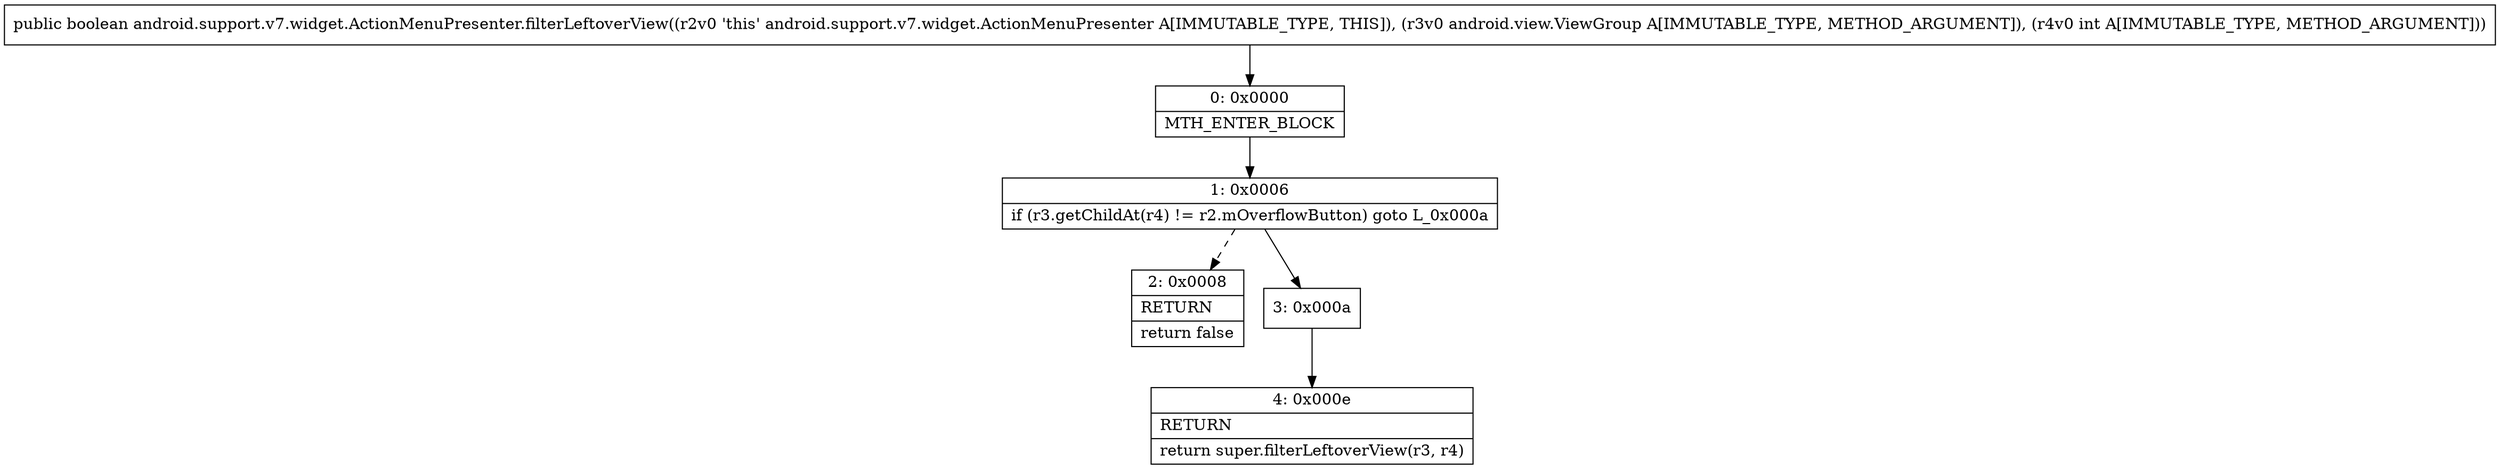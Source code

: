 digraph "CFG forandroid.support.v7.widget.ActionMenuPresenter.filterLeftoverView(Landroid\/view\/ViewGroup;I)Z" {
Node_0 [shape=record,label="{0\:\ 0x0000|MTH_ENTER_BLOCK\l}"];
Node_1 [shape=record,label="{1\:\ 0x0006|if (r3.getChildAt(r4) != r2.mOverflowButton) goto L_0x000a\l}"];
Node_2 [shape=record,label="{2\:\ 0x0008|RETURN\l|return false\l}"];
Node_3 [shape=record,label="{3\:\ 0x000a}"];
Node_4 [shape=record,label="{4\:\ 0x000e|RETURN\l|return super.filterLeftoverView(r3, r4)\l}"];
MethodNode[shape=record,label="{public boolean android.support.v7.widget.ActionMenuPresenter.filterLeftoverView((r2v0 'this' android.support.v7.widget.ActionMenuPresenter A[IMMUTABLE_TYPE, THIS]), (r3v0 android.view.ViewGroup A[IMMUTABLE_TYPE, METHOD_ARGUMENT]), (r4v0 int A[IMMUTABLE_TYPE, METHOD_ARGUMENT])) }"];
MethodNode -> Node_0;
Node_0 -> Node_1;
Node_1 -> Node_2[style=dashed];
Node_1 -> Node_3;
Node_3 -> Node_4;
}


